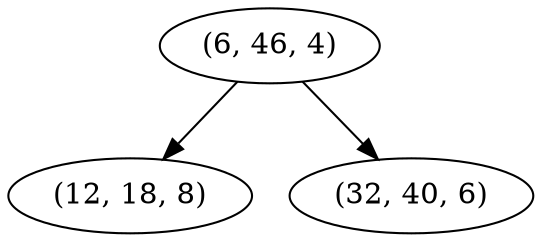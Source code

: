 digraph tree {
    "(6, 46, 4)";
    "(12, 18, 8)";
    "(32, 40, 6)";
    "(6, 46, 4)" -> "(12, 18, 8)";
    "(6, 46, 4)" -> "(32, 40, 6)";
}
